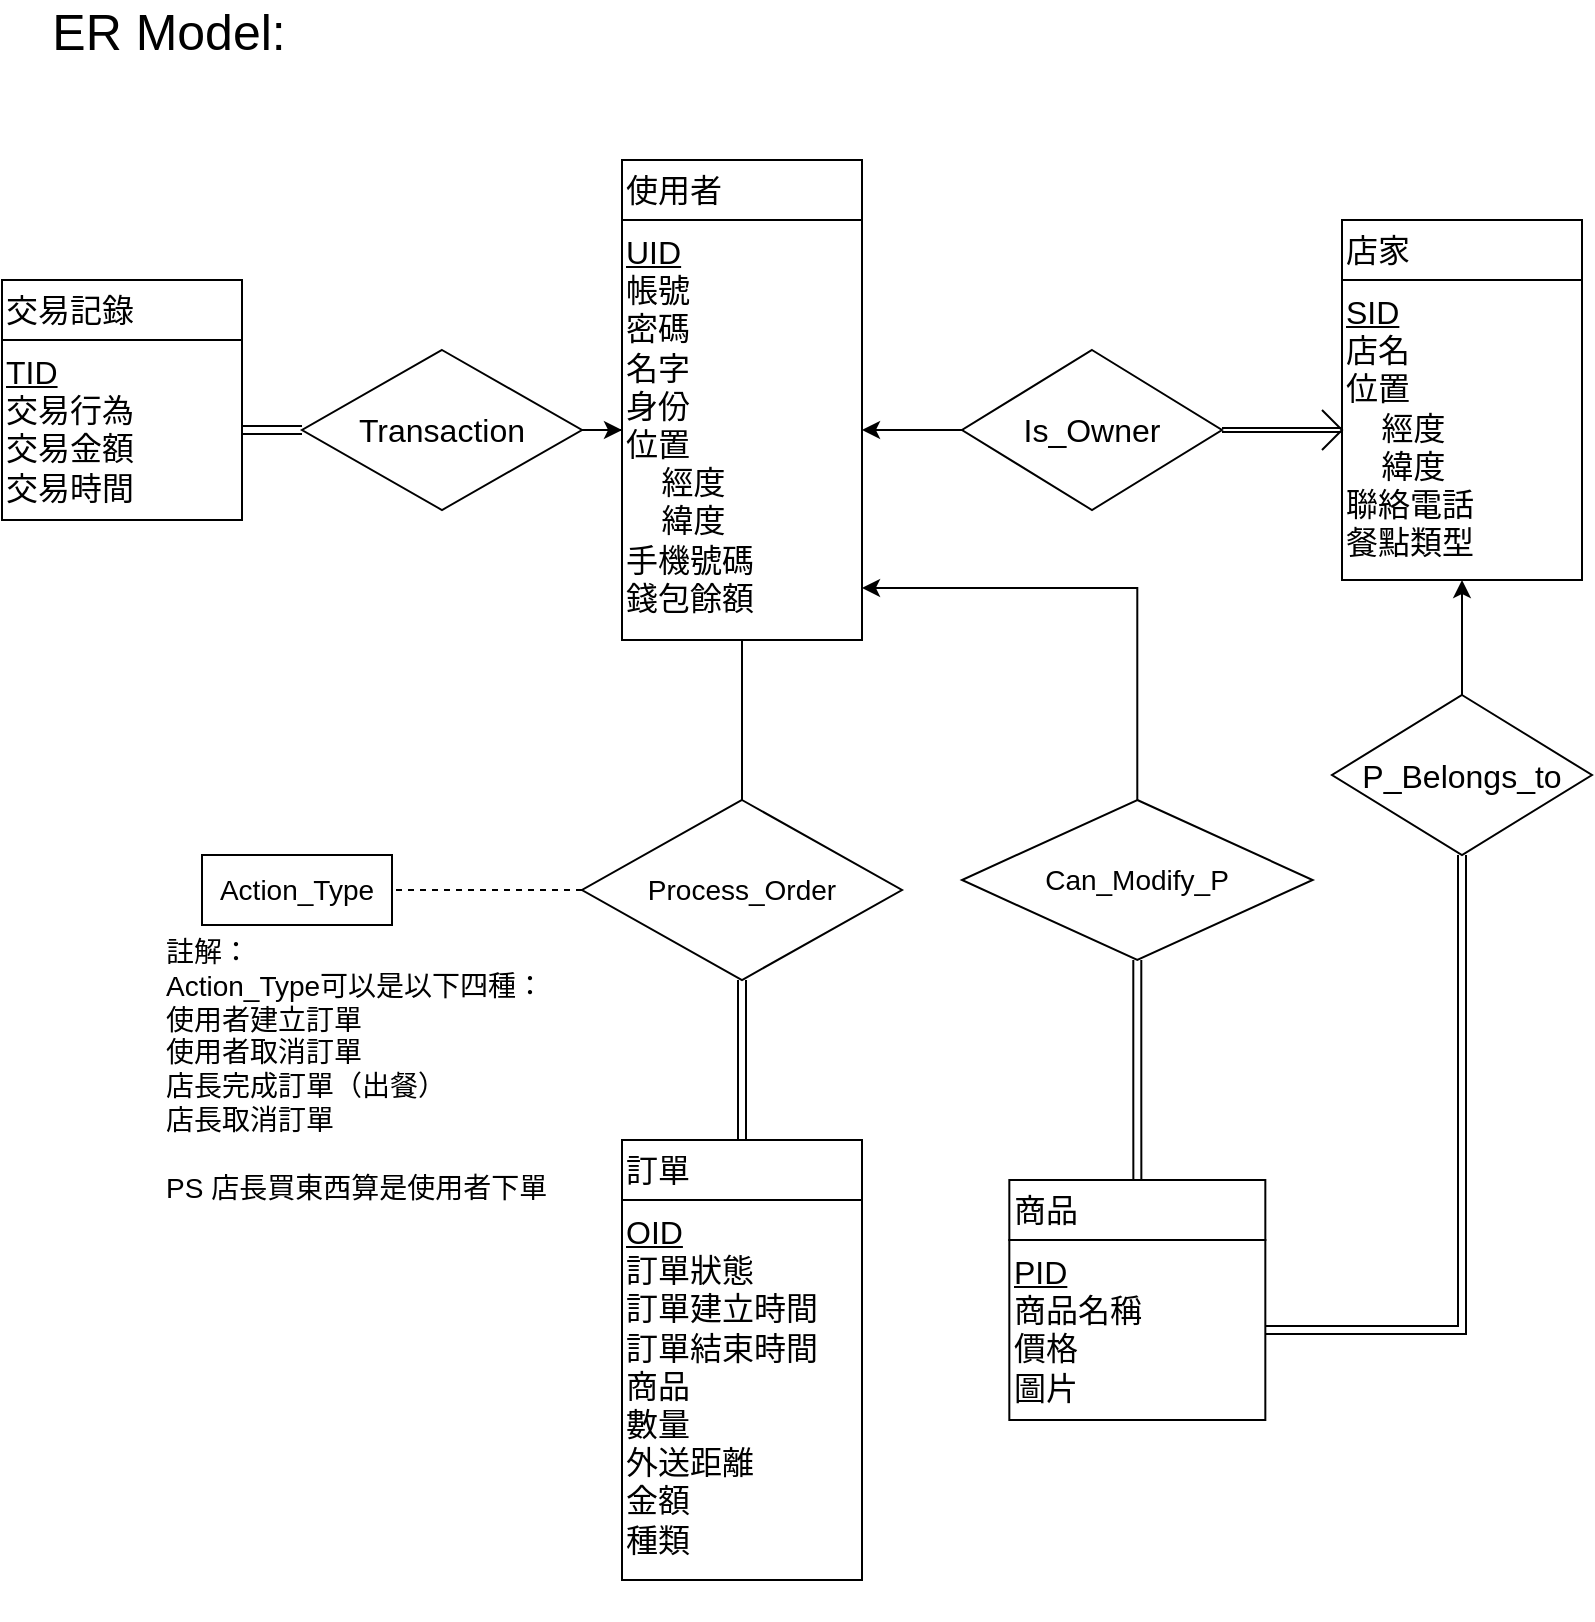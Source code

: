 <mxfile version="17.4.4" type="device"><diagram id="R2lEEEUBdFMjLlhIrx00" name="Page-1"><mxGraphModel dx="2711" dy="1236" grid="1" gridSize="10" guides="1" tooltips="1" connect="1" arrows="1" fold="1" page="1" pageScale="1" pageWidth="827" pageHeight="1169" math="0" shadow="0" extFonts="Permanent Marker^https://fonts.googleapis.com/css?family=Permanent+Marker"><root><mxCell id="0"/><mxCell id="1" parent="0"/><mxCell id="KsDDIebZGvjRe3FxMA2O-16" value="" style="group;rounded=0;" parent="1" vertex="1" connectable="0"><mxGeometry x="-1328" y="150" width="120" height="240" as="geometry"/></mxCell><mxCell id="KsDDIebZGvjRe3FxMA2O-12" value="&lt;font style=&quot;font-size: 16px&quot;&gt;使用者&lt;/font&gt;" style="rounded=0;whiteSpace=wrap;html=1;align=left;" parent="KsDDIebZGvjRe3FxMA2O-16" vertex="1"><mxGeometry width="120" height="30" as="geometry"/></mxCell><mxCell id="KsDDIebZGvjRe3FxMA2O-13" value="&lt;div style=&quot;font-size: 16px&quot;&gt;&lt;font style=&quot;font-size: 16px&quot;&gt;&lt;u&gt;UID&lt;/u&gt;&lt;br&gt;&lt;/font&gt;&lt;/div&gt;&lt;div style=&quot;font-size: 16px&quot;&gt;&lt;font style=&quot;font-size: 16px&quot;&gt;帳號&lt;/font&gt;&lt;/div&gt;&lt;font style=&quot;font-size: 16px&quot;&gt;密碼&lt;br&gt;名字&lt;br&gt;身份&lt;br&gt;位置&lt;br&gt;&amp;nbsp;&amp;nbsp;&amp;nbsp;&amp;nbsp;經度&lt;br&gt;&lt;/font&gt;&lt;div&gt;&lt;font style=&quot;font-size: 16px&quot;&gt;&amp;nbsp;&amp;nbsp;&amp;nbsp;&amp;nbsp;緯度&lt;/font&gt;&lt;/div&gt;&lt;div&gt;&lt;font style=&quot;font-size: 16px&quot;&gt;&lt;span style=&quot;white-space: pre&quot;&gt;手機號碼&lt;/span&gt;&lt;/font&gt;&lt;/div&gt;&lt;div&gt;&lt;font style=&quot;font-size: 16px&quot;&gt;&lt;span style=&quot;white-space: pre&quot;&gt;錢包餘額&#9;&lt;/span&gt;&lt;br&gt;&lt;/font&gt;&lt;/div&gt;" style="rounded=0;whiteSpace=wrap;html=1;gradientColor=none;verticalAlign=top;align=left;" parent="KsDDIebZGvjRe3FxMA2O-16" vertex="1"><mxGeometry y="30" width="120" height="210" as="geometry"/></mxCell><mxCell id="KsDDIebZGvjRe3FxMA2O-20" value="" style="group;rounded=0;" parent="1" vertex="1" connectable="0"><mxGeometry x="-968" y="180" width="120" height="240" as="geometry"/></mxCell><mxCell id="KsDDIebZGvjRe3FxMA2O-21" value="&lt;font style=&quot;font-size: 16px&quot;&gt;店家&lt;/font&gt;" style="rounded=0;whiteSpace=wrap;html=1;align=left;" parent="KsDDIebZGvjRe3FxMA2O-20" vertex="1"><mxGeometry width="120" height="30" as="geometry"/></mxCell><mxCell id="KsDDIebZGvjRe3FxMA2O-22" value="&lt;div style=&quot;font-size: 16px&quot;&gt;&lt;font style=&quot;font-size: 16px&quot;&gt;&lt;u&gt;SID&lt;/u&gt;&lt;br&gt;&lt;/font&gt;&lt;/div&gt;&lt;font style=&quot;font-size: 16px&quot;&gt;&lt;/font&gt;&lt;div&gt;&lt;font style=&quot;font-size: 16px&quot;&gt;店名&lt;/font&gt;&lt;/div&gt;&lt;div&gt;&lt;font style=&quot;font-size: 16px&quot;&gt;位置&lt;/font&gt;&lt;/div&gt;&lt;font style=&quot;font-size: 16px&quot;&gt;&amp;nbsp;&amp;nbsp;&amp;nbsp;&amp;nbsp;經度&lt;br&gt;&lt;/font&gt;&lt;div&gt;&lt;font style=&quot;font-size: 16px&quot;&gt;&amp;nbsp;&amp;nbsp;&amp;nbsp;&amp;nbsp;緯度&lt;/font&gt;&lt;/div&gt;&lt;div&gt;&lt;font style=&quot;font-size: 16px&quot;&gt;&lt;span style=&quot;white-space: pre&quot;&gt;聯絡電話&lt;br&gt;&lt;/span&gt;&lt;/font&gt;&lt;/div&gt;&lt;div&gt;&lt;font style=&quot;font-size: 16px&quot;&gt;&lt;span style=&quot;white-space: pre&quot;&gt;餐點類型&#9;&lt;/span&gt;&lt;br&gt;&lt;/font&gt;&lt;/div&gt;" style="rounded=0;whiteSpace=wrap;html=1;gradientColor=none;verticalAlign=top;align=left;" parent="KsDDIebZGvjRe3FxMA2O-20" vertex="1"><mxGeometry y="30" width="120" height="150" as="geometry"/></mxCell><mxCell id="KsDDIebZGvjRe3FxMA2O-27" value="" style="group;rounded=0;" parent="1" vertex="1" connectable="0"><mxGeometry x="-1328" y="640" width="120" height="240" as="geometry"/></mxCell><mxCell id="KsDDIebZGvjRe3FxMA2O-28" value="&lt;font style=&quot;font-size: 16px&quot;&gt;訂單&lt;/font&gt;" style="rounded=0;whiteSpace=wrap;html=1;align=left;" parent="KsDDIebZGvjRe3FxMA2O-27" vertex="1"><mxGeometry width="120" height="30" as="geometry"/></mxCell><mxCell id="KsDDIebZGvjRe3FxMA2O-29" value="&lt;div style=&quot;font-size: 16px&quot;&gt;&lt;font style=&quot;font-size: 16px&quot;&gt;&lt;u&gt;OID&lt;/u&gt;&lt;br&gt;&lt;/font&gt;&lt;/div&gt;&lt;font style=&quot;font-size: 16px&quot;&gt;&lt;span style=&quot;white-space: pre&quot;&gt;訂單狀態&lt;br/&gt;訂單建立時間&lt;br/&gt;訂單結束時間&lt;br/&gt;商品&lt;br/&gt;數量&lt;br/&gt;外送距離&lt;br/&gt;金額&lt;br/&gt;種類&lt;/span&gt;&lt;br&gt;&lt;/font&gt;" style="rounded=0;whiteSpace=wrap;html=1;gradientColor=none;verticalAlign=top;align=left;" parent="KsDDIebZGvjRe3FxMA2O-27" vertex="1"><mxGeometry y="30" width="120" height="190" as="geometry"/></mxCell><mxCell id="KsDDIebZGvjRe3FxMA2O-30" value="" style="group;rounded=0;" parent="1" vertex="1" connectable="0"><mxGeometry x="-1618" y="210" width="140" height="320" as="geometry"/></mxCell><mxCell id="HOeOV_xdZMJ8biEAiBMY-33" value="" style="group" vertex="1" connectable="0" parent="KsDDIebZGvjRe3FxMA2O-30"><mxGeometry x="-20" width="120" height="120" as="geometry"/></mxCell><mxCell id="KsDDIebZGvjRe3FxMA2O-31" value="&lt;font style=&quot;font-size: 16px&quot;&gt;交易記錄&lt;/font&gt;" style="rounded=0;whiteSpace=wrap;html=1;align=left;" parent="HOeOV_xdZMJ8biEAiBMY-33" vertex="1"><mxGeometry width="120" height="30" as="geometry"/></mxCell><mxCell id="KsDDIebZGvjRe3FxMA2O-32" value="&lt;div style=&quot;font-size: 16px&quot;&gt;&lt;font style=&quot;font-size: 16px&quot;&gt;&lt;u&gt;TID&lt;/u&gt;&lt;br&gt;&lt;/font&gt;&lt;/div&gt;&lt;div style=&quot;font-size: 16px&quot;&gt;&lt;font style=&quot;font-size: 16px&quot;&gt;交易行為&lt;/font&gt;&lt;/div&gt;&lt;div style=&quot;font-size: 16px&quot;&gt;&lt;font style=&quot;font-size: 16px&quot;&gt;交易金額&lt;/font&gt;&lt;/div&gt;&lt;div style=&quot;font-size: 16px&quot;&gt;&lt;font style=&quot;font-size: 16px&quot;&gt;交易時間&lt;br&gt;&lt;/font&gt;&lt;/div&gt;" style="rounded=0;whiteSpace=wrap;html=1;gradientColor=none;verticalAlign=top;align=left;" parent="HOeOV_xdZMJ8biEAiBMY-33" vertex="1"><mxGeometry y="30" width="120" height="90" as="geometry"/></mxCell><mxCell id="HOeOV_xdZMJ8biEAiBMY-3" value="" style="edgeStyle=orthogonalEdgeStyle;rounded=0;orthogonalLoop=1;jettySize=auto;html=1;fontSize=14;entryX=1;entryY=0.5;entryDx=0;entryDy=0;" edge="1" parent="1" source="HOeOV_xdZMJ8biEAiBMY-2" target="KsDDIebZGvjRe3FxMA2O-13"><mxGeometry relative="1" as="geometry"/></mxCell><mxCell id="HOeOV_xdZMJ8biEAiBMY-14" value="" style="edgeStyle=orthogonalEdgeStyle;rounded=0;orthogonalLoop=1;jettySize=auto;html=1;fontSize=14;endArrow=none;endFill=0;shape=link;width=2;" edge="1" parent="1" source="HOeOV_xdZMJ8biEAiBMY-2" target="KsDDIebZGvjRe3FxMA2O-22"><mxGeometry relative="1" as="geometry"/></mxCell><mxCell id="HOeOV_xdZMJ8biEAiBMY-2" value="&lt;div&gt;&lt;font size=&quot;3&quot;&gt;Is_Owner&lt;br&gt;&lt;/font&gt;&lt;/div&gt;" style="rhombus;whiteSpace=wrap;html=1;rounded=0;" vertex="1" parent="1"><mxGeometry x="-1158" y="245" width="130" height="80" as="geometry"/></mxCell><mxCell id="HOeOV_xdZMJ8biEAiBMY-8" value="" style="edgeStyle=orthogonalEdgeStyle;rounded=0;orthogonalLoop=1;jettySize=auto;html=1;fontSize=14;endArrow=none;endFill=0;" edge="1" parent="1" source="HOeOV_xdZMJ8biEAiBMY-5" target="KsDDIebZGvjRe3FxMA2O-13"><mxGeometry relative="1" as="geometry"/></mxCell><mxCell id="HOeOV_xdZMJ8biEAiBMY-9" style="edgeStyle=orthogonalEdgeStyle;rounded=0;orthogonalLoop=1;jettySize=auto;html=1;exitX=0.5;exitY=1;exitDx=0;exitDy=0;entryX=0.5;entryY=0;entryDx=0;entryDy=0;fontSize=14;endArrow=none;endFill=0;shape=link;" edge="1" parent="1" source="HOeOV_xdZMJ8biEAiBMY-5" target="KsDDIebZGvjRe3FxMA2O-28"><mxGeometry relative="1" as="geometry"/></mxCell><mxCell id="HOeOV_xdZMJ8biEAiBMY-11" value="" style="edgeStyle=orthogonalEdgeStyle;rounded=0;orthogonalLoop=1;jettySize=auto;html=1;fontSize=14;endArrow=none;endFill=0;dashed=1;" edge="1" parent="1" source="HOeOV_xdZMJ8biEAiBMY-5" target="HOeOV_xdZMJ8biEAiBMY-10"><mxGeometry relative="1" as="geometry"/></mxCell><mxCell id="HOeOV_xdZMJ8biEAiBMY-5" value="&lt;font style=&quot;font-size: 14px&quot;&gt;Process_Order&lt;/font&gt;" style="rhombus;whiteSpace=wrap;html=1;rounded=0;" vertex="1" parent="1"><mxGeometry x="-1348" y="470" width="160" height="90" as="geometry"/></mxCell><mxCell id="HOeOV_xdZMJ8biEAiBMY-10" value="Action_Type" style="rounded=0;whiteSpace=wrap;html=1;fontSize=14;" vertex="1" parent="1"><mxGeometry x="-1538" y="497.5" width="95" height="35" as="geometry"/></mxCell><mxCell id="HOeOV_xdZMJ8biEAiBMY-13" value="&lt;div align=&quot;left&quot;&gt;註解：&lt;br&gt;&lt;/div&gt;&lt;div align=&quot;left&quot;&gt;Action_Type可以是以下四種：&lt;/div&gt;&lt;div align=&quot;left&quot;&gt;使用者建立訂單&lt;/div&gt;&lt;div align=&quot;left&quot;&gt;使用者取消訂單&lt;/div&gt;&lt;div align=&quot;left&quot;&gt;店長完成訂單（出餐）&lt;/div&gt;&lt;div align=&quot;left&quot;&gt;店長取消訂單&lt;/div&gt;&lt;div align=&quot;left&quot;&gt;&lt;br&gt;&lt;/div&gt;&lt;div align=&quot;left&quot;&gt;PS 店長買東西算是使用者下單&lt;br&gt;&lt;/div&gt;&lt;div align=&quot;left&quot;&gt;&lt;br&gt;&lt;/div&gt;" style="text;html=1;align=left;verticalAlign=middle;resizable=0;points=[];autosize=1;strokeColor=none;fillColor=none;fontSize=14;rounded=0;" vertex="1" parent="1"><mxGeometry x="-1558" y="532.5" width="210" height="160" as="geometry"/></mxCell><mxCell id="HOeOV_xdZMJ8biEAiBMY-16" value="" style="endArrow=none;html=1;fontSize=14;rounded=0;" edge="1" parent="1"><mxGeometry width="50" height="50" relative="1" as="geometry"><mxPoint x="-978" y="295" as="sourcePoint"/><mxPoint x="-978" y="275" as="targetPoint"/><Array as="points"><mxPoint x="-968" y="285"/></Array></mxGeometry></mxCell><mxCell id="HOeOV_xdZMJ8biEAiBMY-23" value="" style="edgeStyle=orthogonalEdgeStyle;rounded=0;orthogonalLoop=1;jettySize=auto;html=1;fontSize=14;endArrow=none;endFill=0;startArrow=classic;startFill=1;exitX=1;exitY=0.876;exitDx=0;exitDy=0;exitPerimeter=0;" edge="1" parent="1" source="KsDDIebZGvjRe3FxMA2O-13" target="HOeOV_xdZMJ8biEAiBMY-22"><mxGeometry relative="1" as="geometry"/></mxCell><mxCell id="HOeOV_xdZMJ8biEAiBMY-24" value="" style="edgeStyle=orthogonalEdgeStyle;rounded=0;orthogonalLoop=1;jettySize=auto;html=1;fontSize=14;endArrow=none;endFill=0;shape=link;" edge="1" parent="1" source="HOeOV_xdZMJ8biEAiBMY-22" target="KsDDIebZGvjRe3FxMA2O-26"><mxGeometry relative="1" as="geometry"/></mxCell><mxCell id="HOeOV_xdZMJ8biEAiBMY-22" value="Can_Modify_P" style="rhombus;whiteSpace=wrap;html=1;fontSize=14;" vertex="1" parent="1"><mxGeometry x="-1158" y="470" width="175.33" height="80" as="geometry"/></mxCell><mxCell id="HOeOV_xdZMJ8biEAiBMY-25" value="" style="group" vertex="1" connectable="0" parent="1"><mxGeometry x="-1134.337" y="660" width="128" height="120" as="geometry"/></mxCell><mxCell id="KsDDIebZGvjRe3FxMA2O-25" value="&lt;font style=&quot;font-size: 16px&quot;&gt;商品&lt;br&gt;&lt;/font&gt;" style="rounded=0;whiteSpace=wrap;html=1;align=left;" parent="HOeOV_xdZMJ8biEAiBMY-25" vertex="1"><mxGeometry width="128" height="30" as="geometry"/></mxCell><mxCell id="KsDDIebZGvjRe3FxMA2O-26" value="&lt;div style=&quot;font-size: 16px&quot;&gt;&lt;font style=&quot;font-size: 16px&quot;&gt;&lt;u&gt;PID&lt;/u&gt;&lt;br&gt;&lt;/font&gt;&lt;/div&gt;&lt;font style=&quot;font-size: 16px&quot;&gt;&lt;span style=&quot;white-space: pre&quot;&gt;商品名稱&lt;br/&gt;價格&lt;br/&gt;圖片&#9;&lt;/span&gt;&lt;br&gt;&lt;/font&gt;" style="rounded=0;whiteSpace=wrap;html=1;gradientColor=none;verticalAlign=top;align=left;" parent="HOeOV_xdZMJ8biEAiBMY-25" vertex="1"><mxGeometry y="30" width="128" height="90" as="geometry"/></mxCell><mxCell id="HOeOV_xdZMJ8biEAiBMY-27" value="" style="edgeStyle=orthogonalEdgeStyle;rounded=0;orthogonalLoop=1;jettySize=auto;html=1;fontSize=14;startArrow=none;startFill=0;endArrow=classic;endFill=1;entryX=0.5;entryY=1;entryDx=0;entryDy=0;" edge="1" parent="1" source="HOeOV_xdZMJ8biEAiBMY-26" target="KsDDIebZGvjRe3FxMA2O-22"><mxGeometry relative="1" as="geometry"/></mxCell><mxCell id="HOeOV_xdZMJ8biEAiBMY-29" value="" style="edgeStyle=orthogonalEdgeStyle;rounded=0;orthogonalLoop=1;jettySize=auto;html=1;fontSize=14;startArrow=none;startFill=0;endArrow=classic;endFill=1;entryX=1;entryY=0.5;entryDx=0;entryDy=0;shape=link;exitX=0.5;exitY=1;exitDx=0;exitDy=0;" edge="1" parent="1" source="HOeOV_xdZMJ8biEAiBMY-26" target="KsDDIebZGvjRe3FxMA2O-26"><mxGeometry relative="1" as="geometry"><mxPoint x="-963" y="-80" as="targetPoint"/></mxGeometry></mxCell><mxCell id="HOeOV_xdZMJ8biEAiBMY-26" value="&lt;div&gt;&lt;font size=&quot;3&quot;&gt;P_Belongs_to&lt;br&gt;&lt;/font&gt;&lt;/div&gt;" style="rhombus;whiteSpace=wrap;html=1;fontSize=14;" vertex="1" parent="1"><mxGeometry x="-973" y="417.5" width="130" height="80" as="geometry"/></mxCell><mxCell id="HOeOV_xdZMJ8biEAiBMY-31" value="" style="edgeStyle=orthogonalEdgeStyle;rounded=0;orthogonalLoop=1;jettySize=auto;html=1;fontSize=14;startArrow=none;startFill=0;endArrow=classic;endFill=1;entryX=0;entryY=0.5;entryDx=0;entryDy=0;" edge="1" parent="1" source="HOeOV_xdZMJ8biEAiBMY-30" target="KsDDIebZGvjRe3FxMA2O-13"><mxGeometry relative="1" as="geometry"/></mxCell><mxCell id="HOeOV_xdZMJ8biEAiBMY-30" value="&lt;div&gt;&lt;font size=&quot;3&quot;&gt;Transaction&lt;br&gt;&lt;/font&gt;&lt;/div&gt;" style="rhombus;whiteSpace=wrap;html=1;fontSize=14;" vertex="1" parent="1"><mxGeometry x="-1488" y="245" width="140" height="80" as="geometry"/></mxCell><mxCell id="HOeOV_xdZMJ8biEAiBMY-32" value="" style="edgeStyle=orthogonalEdgeStyle;rounded=0;orthogonalLoop=1;jettySize=auto;html=1;fontSize=14;startArrow=none;startFill=0;endArrow=classic;endFill=1;shape=link;" edge="1" parent="1" source="HOeOV_xdZMJ8biEAiBMY-30" target="KsDDIebZGvjRe3FxMA2O-32"><mxGeometry relative="1" as="geometry"/></mxCell><mxCell id="HOeOV_xdZMJ8biEAiBMY-35" value="&lt;font style=&quot;font-size: 25px&quot;&gt;ER Model:&lt;br&gt;&lt;/font&gt;" style="text;html=1;align=center;verticalAlign=middle;resizable=0;points=[];autosize=1;strokeColor=none;fillColor=none;fontSize=14;" vertex="1" parent="1"><mxGeometry x="-1620" y="70" width="130" height="30" as="geometry"/></mxCell></root></mxGraphModel></diagram></mxfile>